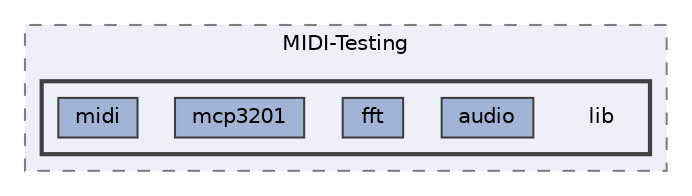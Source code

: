 digraph "C:/Users/Smon/source/MTAP-MIDI-Guitar-Converter/firmware/MIDI-Testing/lib"
{
 // LATEX_PDF_SIZE
  bgcolor="transparent";
  edge [fontname=Helvetica,fontsize=10,labelfontname=Helvetica,labelfontsize=10];
  node [fontname=Helvetica,fontsize=10,shape=box,height=0.2,width=0.4];
  compound=true
  subgraph clusterdir_6bc3a76d1c909537939dc4ec93b93555 {
    graph [ bgcolor="#edf0f7", pencolor="grey50", label="MIDI-Testing", fontname=Helvetica,fontsize=10 style="filled,dashed", URL="dir_6bc3a76d1c909537939dc4ec93b93555.html",tooltip=""]
  subgraph clusterdir_2eece4efa5fb6c11d2a68fc794e2ed49 {
    graph [ bgcolor="#edf0f7", pencolor="grey25", label="", fontname=Helvetica,fontsize=10 style="filled,bold", URL="dir_2eece4efa5fb6c11d2a68fc794e2ed49.html",tooltip=""]
    dir_2eece4efa5fb6c11d2a68fc794e2ed49 [shape=plaintext, label="lib"];
  dir_7fdb04358d4b565fa62e8a243cd32268 [label="audio", fillcolor="#a2b4d6", color="grey25", style="filled", URL="dir_7fdb04358d4b565fa62e8a243cd32268.html",tooltip=""];
  dir_cb32f5fcdc7a33b46d2de819a275b253 [label="fft", fillcolor="#a2b4d6", color="grey25", style="filled", URL="dir_cb32f5fcdc7a33b46d2de819a275b253.html",tooltip=""];
  dir_90211605ec832030dc634f0c45ef2d1c [label="mcp3201", fillcolor="#a2b4d6", color="grey25", style="filled", URL="dir_90211605ec832030dc634f0c45ef2d1c.html",tooltip=""];
  dir_0ead6e45edfdb4ee7338c02bc58b004b [label="midi", fillcolor="#a2b4d6", color="grey25", style="filled", URL="dir_0ead6e45edfdb4ee7338c02bc58b004b.html",tooltip=""];
  }
  }
}
